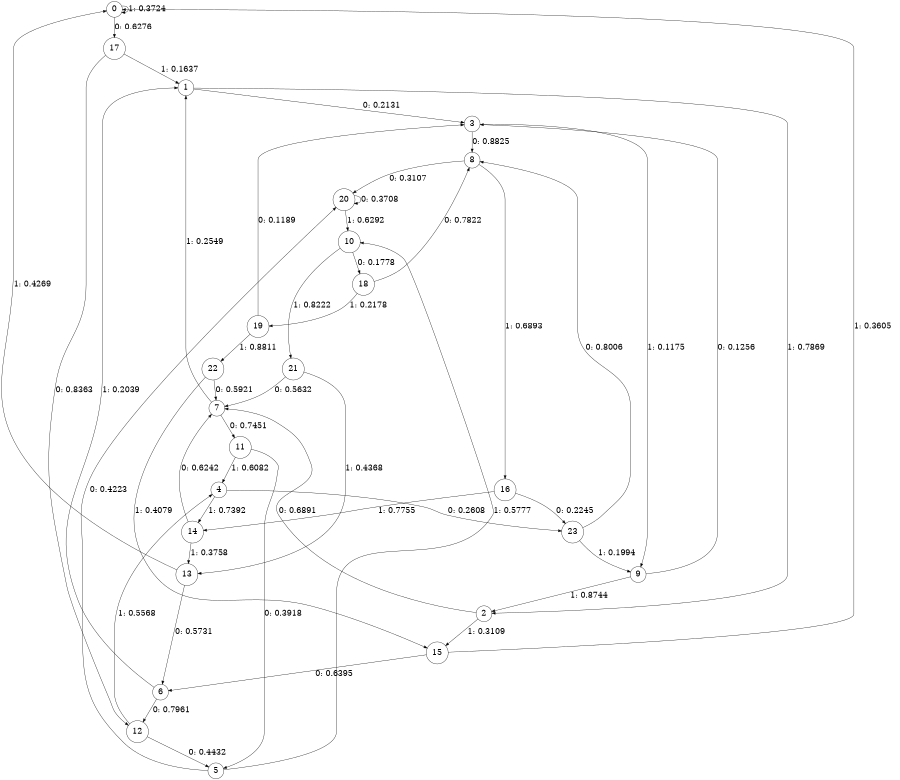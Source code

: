 digraph "ch43concat_phase3_L7" {
size = "6,8.5";
ratio = "fill";
node [shape = circle];
node [fontsize = 24];
edge [fontsize = 24];
0 -> 17 [label = "0: 0.6276   "];
0 -> 0 [label = "1: 0.3724   "];
1 -> 3 [label = "0: 0.2131   "];
1 -> 2 [label = "1: 0.7869   "];
2 -> 7 [label = "0: 0.6891   "];
2 -> 15 [label = "1: 0.3109   "];
3 -> 8 [label = "0: 0.8825   "];
3 -> 9 [label = "1: 0.1175   "];
4 -> 23 [label = "0: 0.2608   "];
4 -> 14 [label = "1: 0.7392   "];
5 -> 20 [label = "0: 0.4223   "];
5 -> 10 [label = "1: 0.5777   "];
6 -> 12 [label = "0: 0.7961   "];
6 -> 1 [label = "1: 0.2039   "];
7 -> 11 [label = "0: 0.7451   "];
7 -> 1 [label = "1: 0.2549   "];
8 -> 20 [label = "0: 0.3107   "];
8 -> 16 [label = "1: 0.6893   "];
9 -> 3 [label = "0: 0.1256   "];
9 -> 2 [label = "1: 0.8744   "];
10 -> 18 [label = "0: 0.1778   "];
10 -> 21 [label = "1: 0.8222   "];
11 -> 5 [label = "0: 0.3918   "];
11 -> 4 [label = "1: 0.6082   "];
12 -> 5 [label = "0: 0.4432   "];
12 -> 4 [label = "1: 0.5568   "];
13 -> 6 [label = "0: 0.5731   "];
13 -> 0 [label = "1: 0.4269   "];
14 -> 7 [label = "0: 0.6242   "];
14 -> 13 [label = "1: 0.3758   "];
15 -> 6 [label = "0: 0.6395   "];
15 -> 0 [label = "1: 0.3605   "];
16 -> 23 [label = "0: 0.2245   "];
16 -> 14 [label = "1: 0.7755   "];
17 -> 12 [label = "0: 0.8363   "];
17 -> 1 [label = "1: 0.1637   "];
18 -> 8 [label = "0: 0.7822   "];
18 -> 19 [label = "1: 0.2178   "];
19 -> 3 [label = "0: 0.1189   "];
19 -> 22 [label = "1: 0.8811   "];
20 -> 20 [label = "0: 0.3708   "];
20 -> 10 [label = "1: 0.6292   "];
21 -> 7 [label = "0: 0.5632   "];
21 -> 13 [label = "1: 0.4368   "];
22 -> 7 [label = "0: 0.5921   "];
22 -> 15 [label = "1: 0.4079   "];
23 -> 8 [label = "0: 0.8006   "];
23 -> 9 [label = "1: 0.1994   "];
}